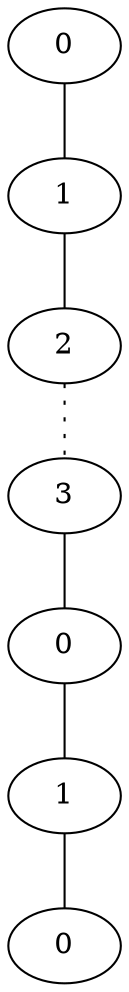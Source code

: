 graph {
a0[label=0];
a1[label=1];
a2[label=2];
a3[label=3];
a4[label=0];
a5[label=1];
a6[label=0];
a0 -- a1;
a1 -- a2;
a2 -- a3 [style=dotted];
a3 -- a4;
a4 -- a5;
a5 -- a6;
}
